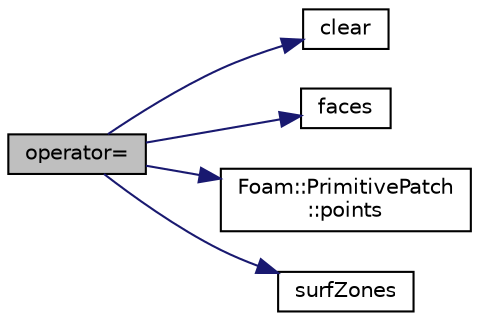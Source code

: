 digraph "operator="
{
  bgcolor="transparent";
  edge [fontname="Helvetica",fontsize="10",labelfontname="Helvetica",labelfontsize="10"];
  node [fontname="Helvetica",fontsize="10",shape=record];
  rankdir="LR";
  Node1 [label="operator=",height=0.2,width=0.4,color="black", fillcolor="grey75", style="filled", fontcolor="black"];
  Node1 -> Node2 [color="midnightblue",fontsize="10",style="solid",fontname="Helvetica"];
  Node2 [label="clear",height=0.2,width=0.4,color="black",URL="$a03129.html#a3a533f9231a5668b9d8f301a79d57b73"];
  Node1 -> Node3 [color="midnightblue",fontsize="10",style="solid",fontname="Helvetica"];
  Node3 [label="faces",height=0.2,width=0.4,color="black",URL="$a01454.html#a24383e354eec6ecd526b67a58e5aa971",tooltip="Return const access to the faces. "];
  Node1 -> Node4 [color="midnightblue",fontsize="10",style="solid",fontname="Helvetica"];
  Node4 [label="Foam::PrimitivePatch\l::points",height=0.2,width=0.4,color="black",URL="$a01959.html#a1f42f31bcf706357682dcf097255b544",tooltip="Return reference to global points. "];
  Node1 -> Node5 [color="midnightblue",fontsize="10",style="solid",fontname="Helvetica"];
  Node5 [label="surfZones",height=0.2,width=0.4,color="black",URL="$a01454.html#a44f86be906099f268cfff4afa79e085b",tooltip="Const access to the surface zones. "];
}
